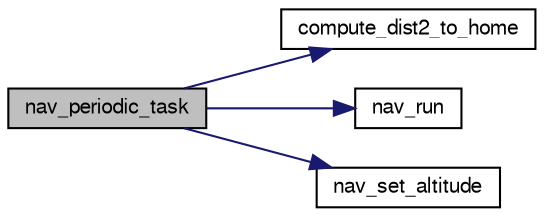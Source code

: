 digraph "nav_periodic_task"
{
  edge [fontname="FreeSans",fontsize="10",labelfontname="FreeSans",labelfontsize="10"];
  node [fontname="FreeSans",fontsize="10",shape=record];
  rankdir="LR";
  Node1 [label="nav_periodic_task",height=0.2,width=0.4,color="black", fillcolor="grey75", style="filled", fontcolor="black"];
  Node1 -> Node2 [color="midnightblue",fontsize="10",style="solid",fontname="FreeSans"];
  Node2 [label="compute_dist2_to_home",height=0.2,width=0.4,color="black", fillcolor="white", style="filled",URL="$rotorcraft_2navigation_8c.html#a4603515f41786b54ea9383a65a9f249e",tooltip="Computes squared distance to the HOME waypoint potentially sets too_far_from_home. "];
  Node1 -> Node3 [color="midnightblue",fontsize="10",style="solid",fontname="FreeSans"];
  Node3 [label="nav_run",height=0.2,width=0.4,color="black", fillcolor="white", style="filled",URL="$rotorcraft_2navigation_8c.html#a4722a6d624ce0bb547c43724e2bb9f71"];
  Node1 -> Node4 [color="midnightblue",fontsize="10",style="solid",fontname="FreeSans"];
  Node4 [label="nav_set_altitude",height=0.2,width=0.4,color="black", fillcolor="white", style="filled",URL="$nav_8c.html#afe6d4a5dd1de94f57126d27a6baac58f"];
}
